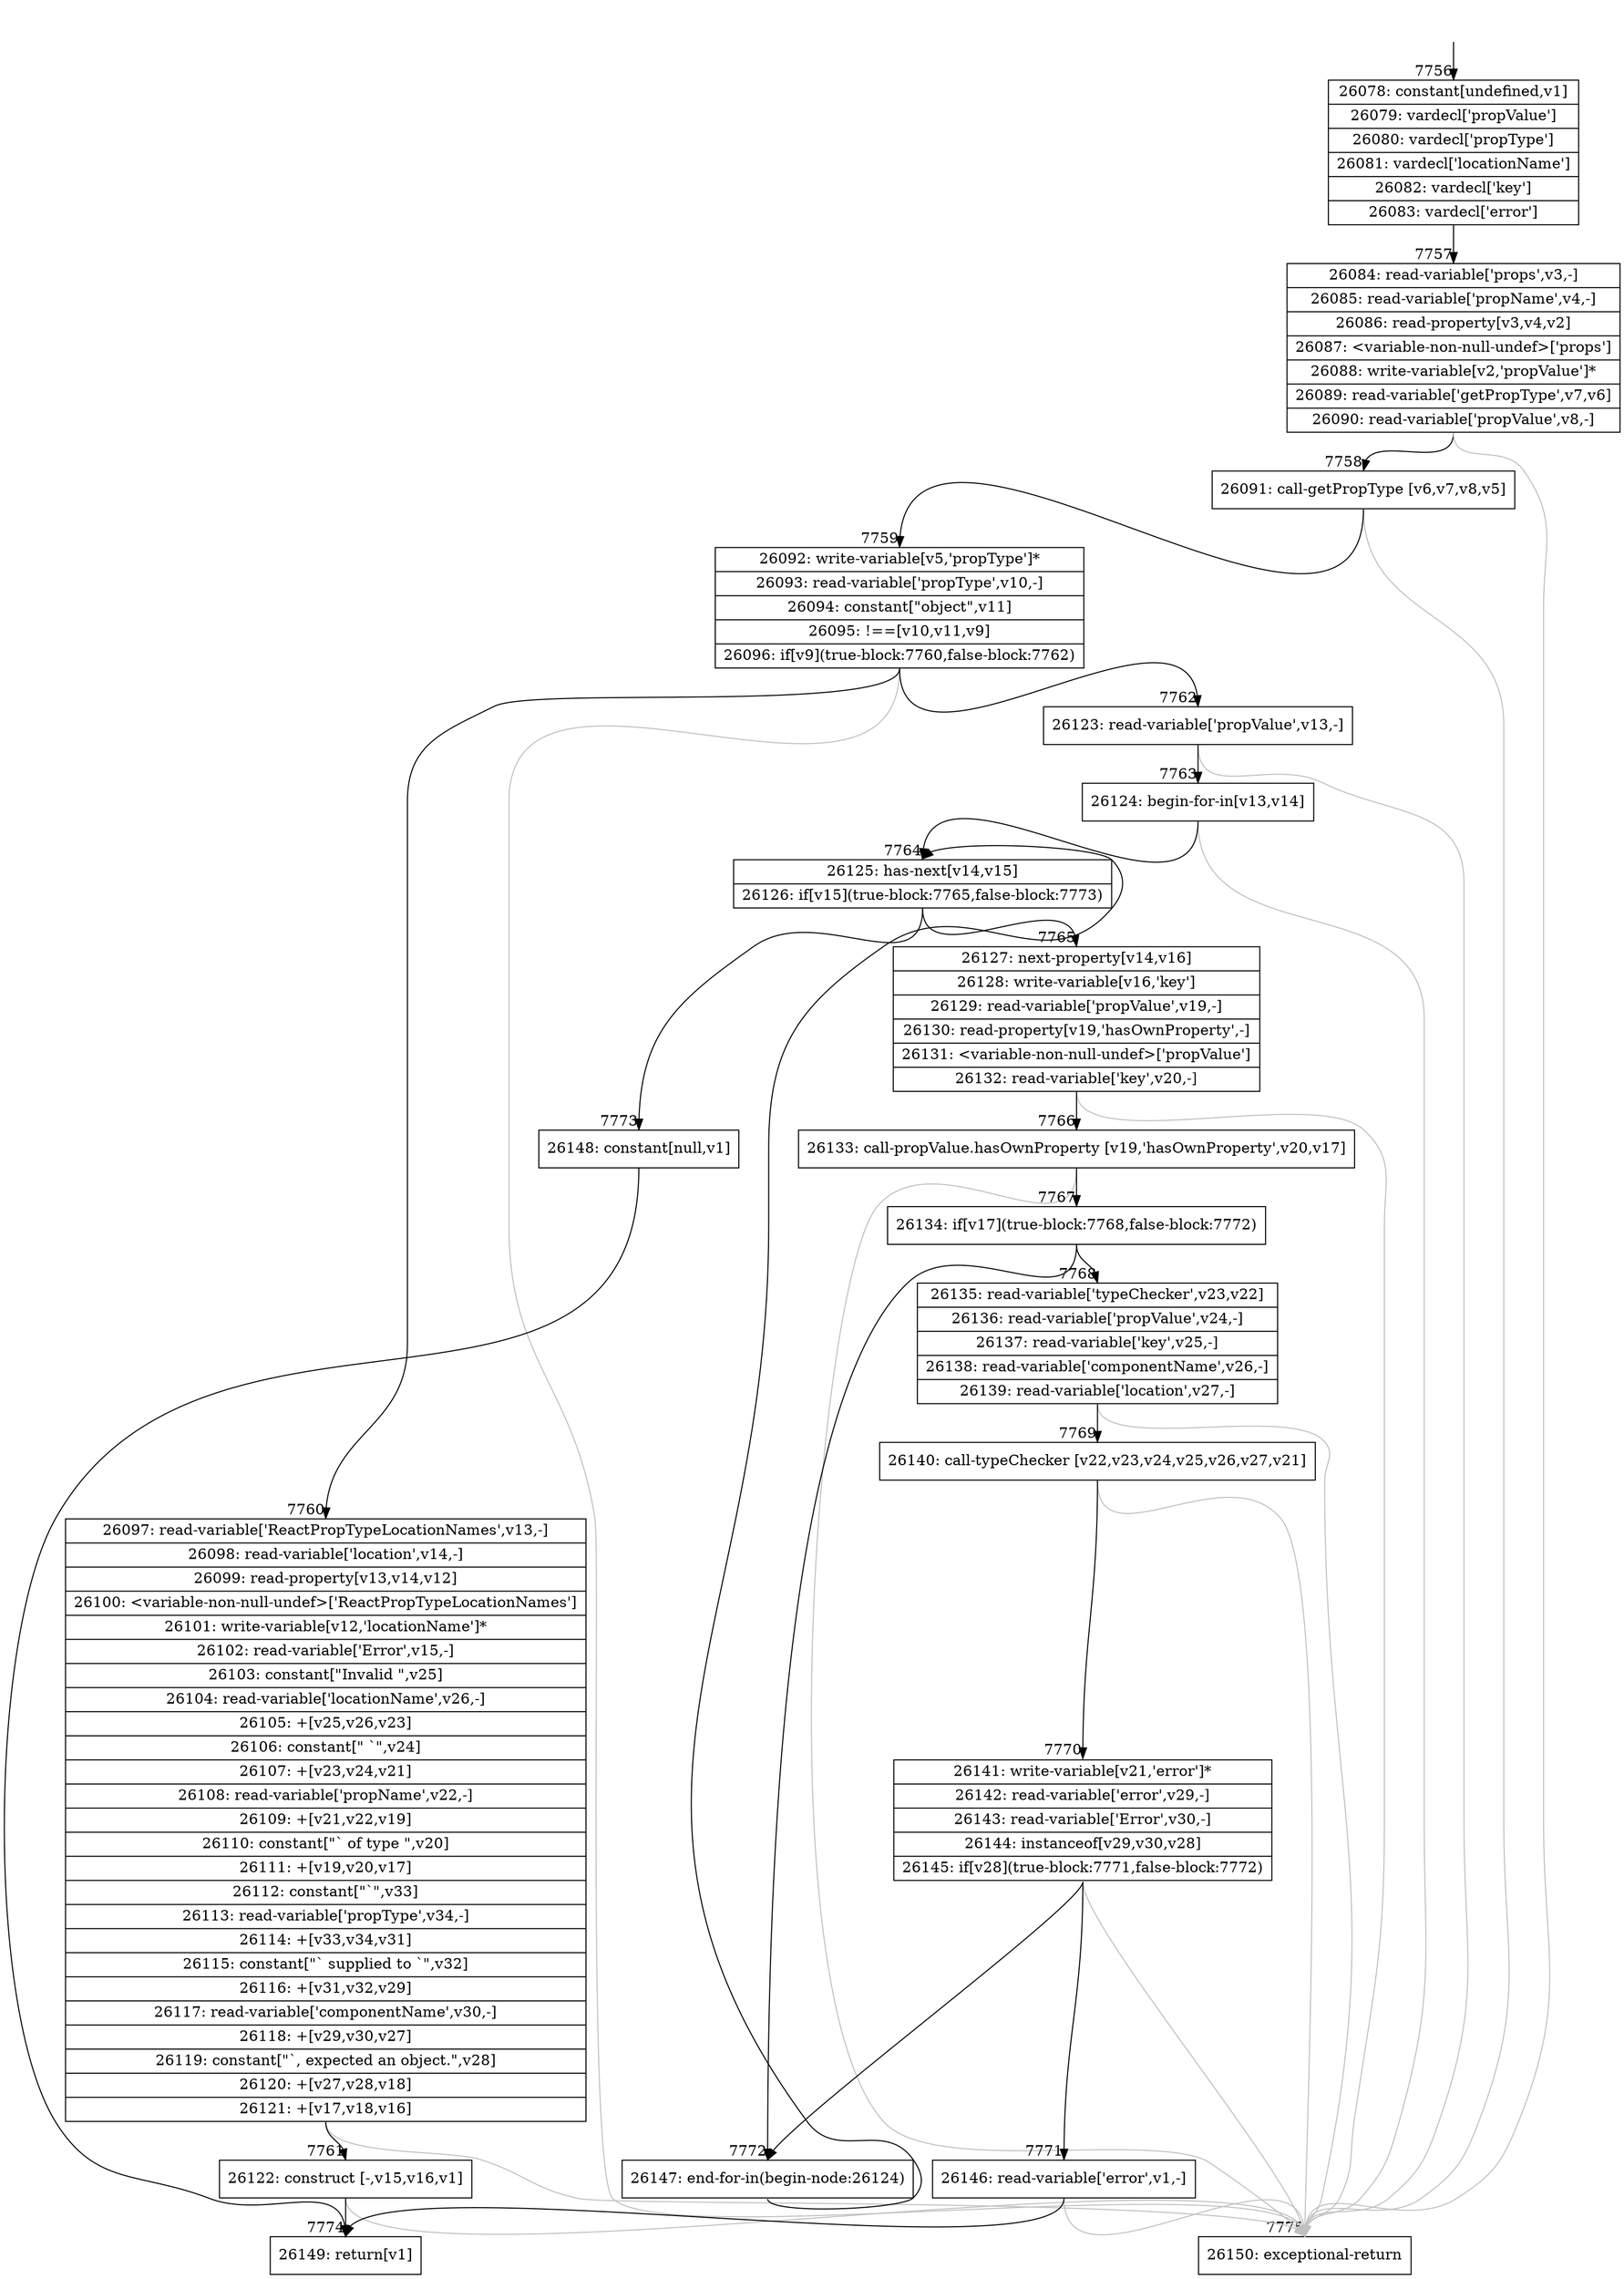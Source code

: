 digraph {
rankdir="TD"
BB_entry553[shape=none,label=""];
BB_entry553 -> BB7756 [tailport=s, headport=n, headlabel="    7756"]
BB7756 [shape=record label="{26078: constant[undefined,v1]|26079: vardecl['propValue']|26080: vardecl['propType']|26081: vardecl['locationName']|26082: vardecl['key']|26083: vardecl['error']}" ] 
BB7756 -> BB7757 [tailport=s, headport=n, headlabel="      7757"]
BB7757 [shape=record label="{26084: read-variable['props',v3,-]|26085: read-variable['propName',v4,-]|26086: read-property[v3,v4,v2]|26087: \<variable-non-null-undef\>['props']|26088: write-variable[v2,'propValue']*|26089: read-variable['getPropType',v7,v6]|26090: read-variable['propValue',v8,-]}" ] 
BB7757 -> BB7758 [tailport=s, headport=n, headlabel="      7758"]
BB7757 -> BB7775 [tailport=s, headport=n, color=gray, headlabel="      7775"]
BB7758 [shape=record label="{26091: call-getPropType [v6,v7,v8,v5]}" ] 
BB7758 -> BB7759 [tailport=s, headport=n, headlabel="      7759"]
BB7758 -> BB7775 [tailport=s, headport=n, color=gray]
BB7759 [shape=record label="{26092: write-variable[v5,'propType']*|26093: read-variable['propType',v10,-]|26094: constant[\"object\",v11]|26095: !==[v10,v11,v9]|26096: if[v9](true-block:7760,false-block:7762)}" ] 
BB7759 -> BB7760 [tailport=s, headport=n, headlabel="      7760"]
BB7759 -> BB7762 [tailport=s, headport=n, headlabel="      7762"]
BB7759 -> BB7775 [tailport=s, headport=n, color=gray]
BB7760 [shape=record label="{26097: read-variable['ReactPropTypeLocationNames',v13,-]|26098: read-variable['location',v14,-]|26099: read-property[v13,v14,v12]|26100: \<variable-non-null-undef\>['ReactPropTypeLocationNames']|26101: write-variable[v12,'locationName']*|26102: read-variable['Error',v15,-]|26103: constant[\"Invalid \",v25]|26104: read-variable['locationName',v26,-]|26105: +[v25,v26,v23]|26106: constant[\" `\",v24]|26107: +[v23,v24,v21]|26108: read-variable['propName',v22,-]|26109: +[v21,v22,v19]|26110: constant[\"` of type \",v20]|26111: +[v19,v20,v17]|26112: constant[\"`\",v33]|26113: read-variable['propType',v34,-]|26114: +[v33,v34,v31]|26115: constant[\"` supplied to `\",v32]|26116: +[v31,v32,v29]|26117: read-variable['componentName',v30,-]|26118: +[v29,v30,v27]|26119: constant[\"`, expected an object.\",v28]|26120: +[v27,v28,v18]|26121: +[v17,v18,v16]}" ] 
BB7760 -> BB7761 [tailport=s, headport=n, headlabel="      7761"]
BB7760 -> BB7775 [tailport=s, headport=n, color=gray]
BB7761 [shape=record label="{26122: construct [-,v15,v16,v1]}" ] 
BB7761 -> BB7774 [tailport=s, headport=n, headlabel="      7774"]
BB7761 -> BB7775 [tailport=s, headport=n, color=gray]
BB7762 [shape=record label="{26123: read-variable['propValue',v13,-]}" ] 
BB7762 -> BB7763 [tailport=s, headport=n, headlabel="      7763"]
BB7762 -> BB7775 [tailport=s, headport=n, color=gray]
BB7763 [shape=record label="{26124: begin-for-in[v13,v14]}" ] 
BB7763 -> BB7764 [tailport=s, headport=n, headlabel="      7764"]
BB7763 -> BB7775 [tailport=s, headport=n, color=gray]
BB7764 [shape=record label="{26125: has-next[v14,v15]|26126: if[v15](true-block:7765,false-block:7773)}" ] 
BB7764 -> BB7765 [tailport=s, headport=n, headlabel="      7765"]
BB7764 -> BB7773 [tailport=s, headport=n, headlabel="      7773"]
BB7765 [shape=record label="{26127: next-property[v14,v16]|26128: write-variable[v16,'key']|26129: read-variable['propValue',v19,-]|26130: read-property[v19,'hasOwnProperty',-]|26131: \<variable-non-null-undef\>['propValue']|26132: read-variable['key',v20,-]}" ] 
BB7765 -> BB7766 [tailport=s, headport=n, headlabel="      7766"]
BB7765 -> BB7775 [tailport=s, headport=n, color=gray]
BB7766 [shape=record label="{26133: call-propValue.hasOwnProperty [v19,'hasOwnProperty',v20,v17]}" ] 
BB7766 -> BB7767 [tailport=s, headport=n, headlabel="      7767"]
BB7766 -> BB7775 [tailport=s, headport=n, color=gray]
BB7767 [shape=record label="{26134: if[v17](true-block:7768,false-block:7772)}" ] 
BB7767 -> BB7768 [tailport=s, headport=n, headlabel="      7768"]
BB7767 -> BB7772 [tailport=s, headport=n, headlabel="      7772"]
BB7768 [shape=record label="{26135: read-variable['typeChecker',v23,v22]|26136: read-variable['propValue',v24,-]|26137: read-variable['key',v25,-]|26138: read-variable['componentName',v26,-]|26139: read-variable['location',v27,-]}" ] 
BB7768 -> BB7769 [tailport=s, headport=n, headlabel="      7769"]
BB7768 -> BB7775 [tailport=s, headport=n, color=gray]
BB7769 [shape=record label="{26140: call-typeChecker [v22,v23,v24,v25,v26,v27,v21]}" ] 
BB7769 -> BB7770 [tailport=s, headport=n, headlabel="      7770"]
BB7769 -> BB7775 [tailport=s, headport=n, color=gray]
BB7770 [shape=record label="{26141: write-variable[v21,'error']*|26142: read-variable['error',v29,-]|26143: read-variable['Error',v30,-]|26144: instanceof[v29,v30,v28]|26145: if[v28](true-block:7771,false-block:7772)}" ] 
BB7770 -> BB7771 [tailport=s, headport=n, headlabel="      7771"]
BB7770 -> BB7772 [tailport=s, headport=n]
BB7770 -> BB7775 [tailport=s, headport=n, color=gray]
BB7771 [shape=record label="{26146: read-variable['error',v1,-]}" ] 
BB7771 -> BB7774 [tailport=s, headport=n]
BB7771 -> BB7775 [tailport=s, headport=n, color=gray]
BB7772 [shape=record label="{26147: end-for-in(begin-node:26124)}" ] 
BB7772 -> BB7764 [tailport=s, headport=n]
BB7773 [shape=record label="{26148: constant[null,v1]}" ] 
BB7773 -> BB7774 [tailport=s, headport=n]
BB7774 [shape=record label="{26149: return[v1]}" ] 
BB7775 [shape=record label="{26150: exceptional-return}" ] 
//#$~ 13737
}
